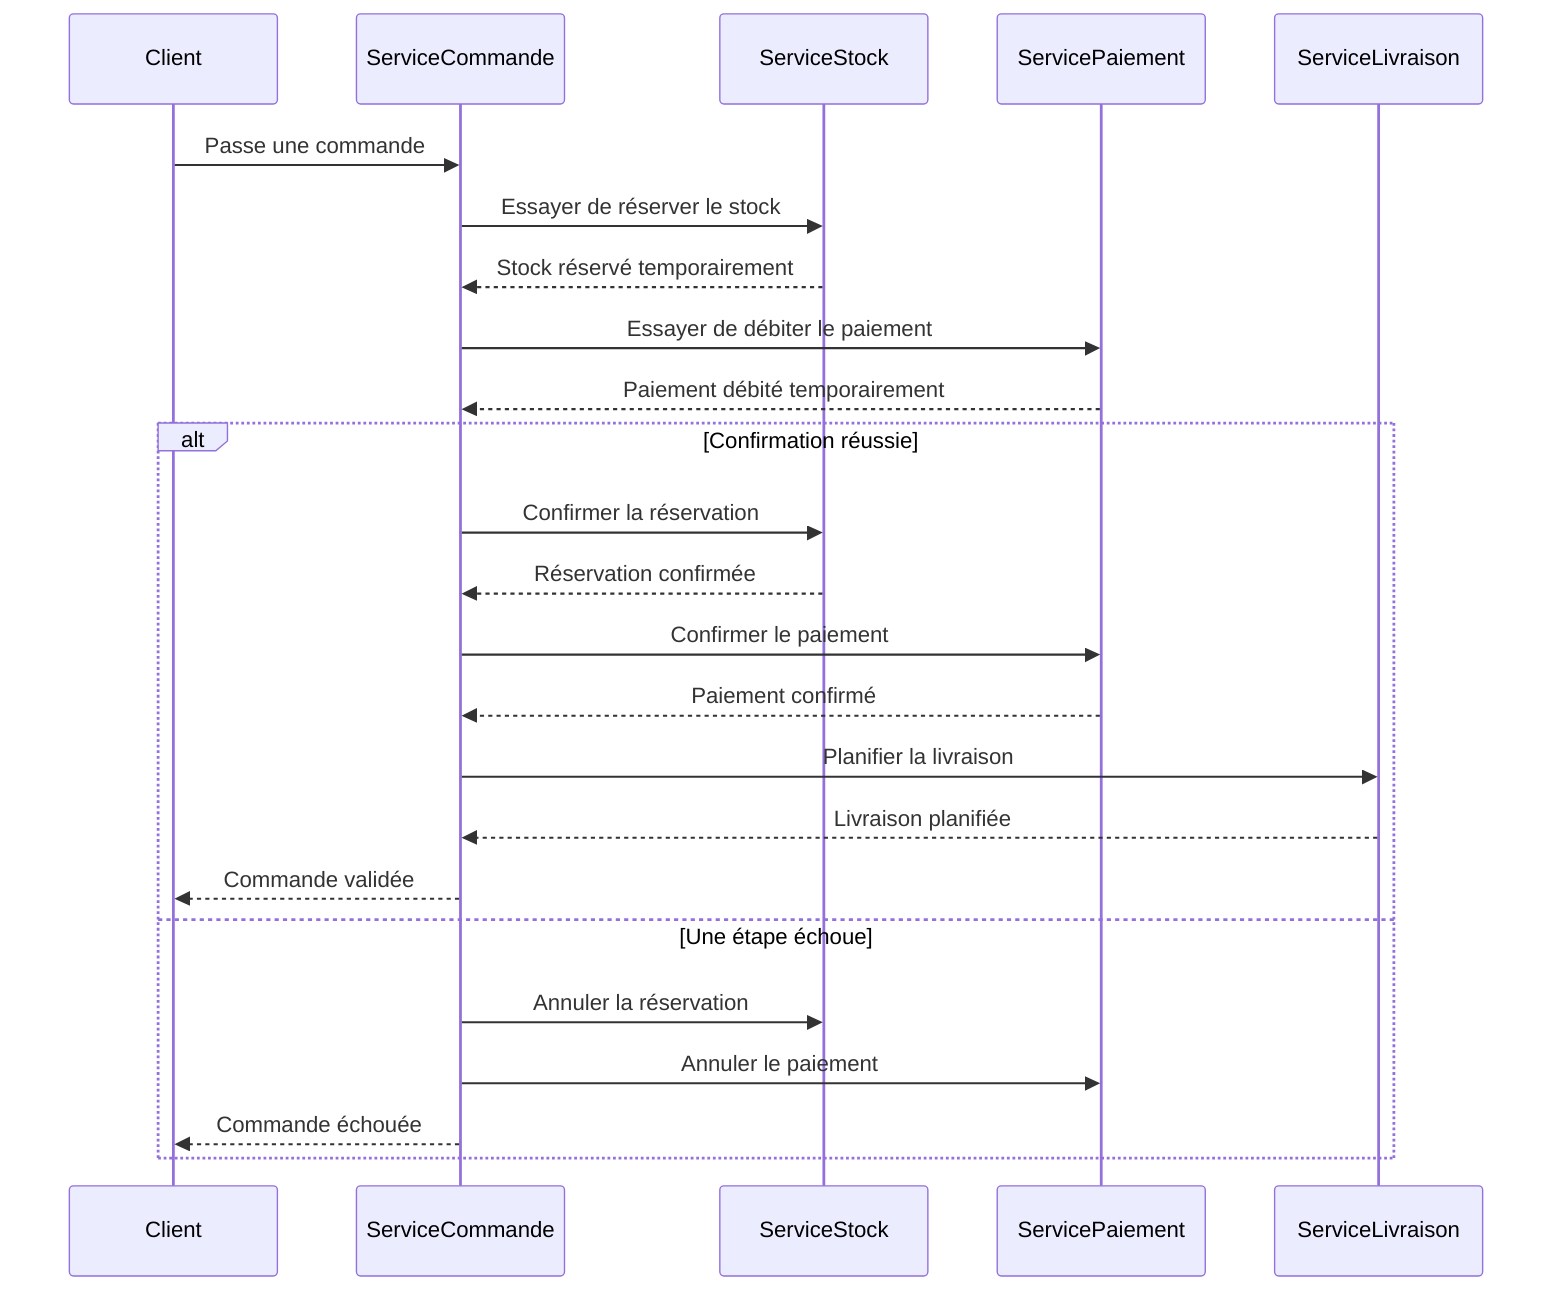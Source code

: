 sequenceDiagram
    participant Client
    participant ServiceCommande
    participant ServiceStock
    participant ServicePaiement
    participant ServiceLivraison

    Client->>ServiceCommande: Passe une commande
    ServiceCommande->>ServiceStock: Essayer de réserver le stock
    ServiceStock-->>ServiceCommande: Stock réservé temporairement
    ServiceCommande->>ServicePaiement: Essayer de débiter le paiement
    ServicePaiement-->>ServiceCommande: Paiement débité temporairement

    alt Confirmation réussie
        ServiceCommande->>ServiceStock: Confirmer la réservation
        ServiceStock-->>ServiceCommande: Réservation confirmée
        ServiceCommande->>ServicePaiement: Confirmer le paiement
        ServicePaiement-->>ServiceCommande: Paiement confirmé
        ServiceCommande->>ServiceLivraison: Planifier la livraison
        ServiceLivraison-->>ServiceCommande: Livraison planifiée
        ServiceCommande-->>Client: Commande validée
    else Une étape échoue
        ServiceCommande->>ServiceStock: Annuler la réservation
        ServiceCommande->>ServicePaiement: Annuler le paiement
        ServiceCommande-->>Client: Commande échouée
    end
